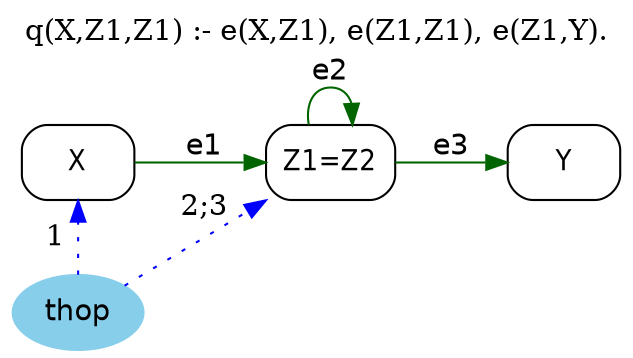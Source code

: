 digraph G {
	graph [bb="0,0,274.19,164",
		label="q(X,Z1,Z1) :- e(X,Z1), e(Z1,Z1), e(Z1,Y).",
		labelloc=t,
		lheight=0.21,
		lp="137.1,152.5",
		lwidth=3.31,
		rankdir=LR
	];
	node [label="\N"];
	Z1	 [fontname="Helvetica-Narrow",
		height=0.5,
		label="Z1=Z2",
		pos="139.69,90",
		shape=box,
		style=rounded,
		width=0.79167];
	Z1 -> Z1	 [color=darkgreen,
		fontname=helvetica,
		label=e2,
		lp="139.69,133.5",
		pos="e,149.46,108.15 129.93,108.15 128.42,117.54 131.68,126 139.69,126 144.58,126 147.7,122.86 149.05,118.28"];
	Y	 [fontname="Helvetica-Narrow",
		height=0.5,
		pos="247.19,90",
		shape=box,
		style=rounded,
		width=0.75];
	Z1 -> Y	 [color=darkgreen,
		fontname=helvetica,
		label=e3,
		lp="194.19,97.5",
		pos="e,220.02,90 168.22,90 181.01,90 196.26,90 209.94,90"];
	X	 [fontname="Helvetica-Narrow",
		height=0.5,
		pos="28.597,90",
		shape=box,
		style=rounded,
		width=0.75];
	X -> Z1	 [color=darkgreen,
		fontname=helvetica,
		label=e1,
		lp="84.195,97.5",
		pos="e,110.86,90 55.775,90 69.215,90 85.684,90 100.46,90"];
	thop	 [color=skyblue,
		fillcolor=skyblue,
		fontname=helvetica,
		height=0.5,
		pos="28.597,18",
		shape=oval,
		style="filled,rounded",
		width=0.79437];
	thop -> Z1	 [color=blue,
		constraint=false,
		label="2;3",
		lp="84.195,66.5",
		pos="e,111.79,71.913 48.716,31.039 63.87,40.859 85.061,54.593 103.18,66.335",
		style=dotted];
	thop -> X	 [color=blue,
		constraint=false,
		label=1,
		lp="18.097,54",
		pos="e,28.597,71.587 28.597,36.169 28.597,43.869 28.597,53.026 28.597,61.583",
		style=dotted];
}
